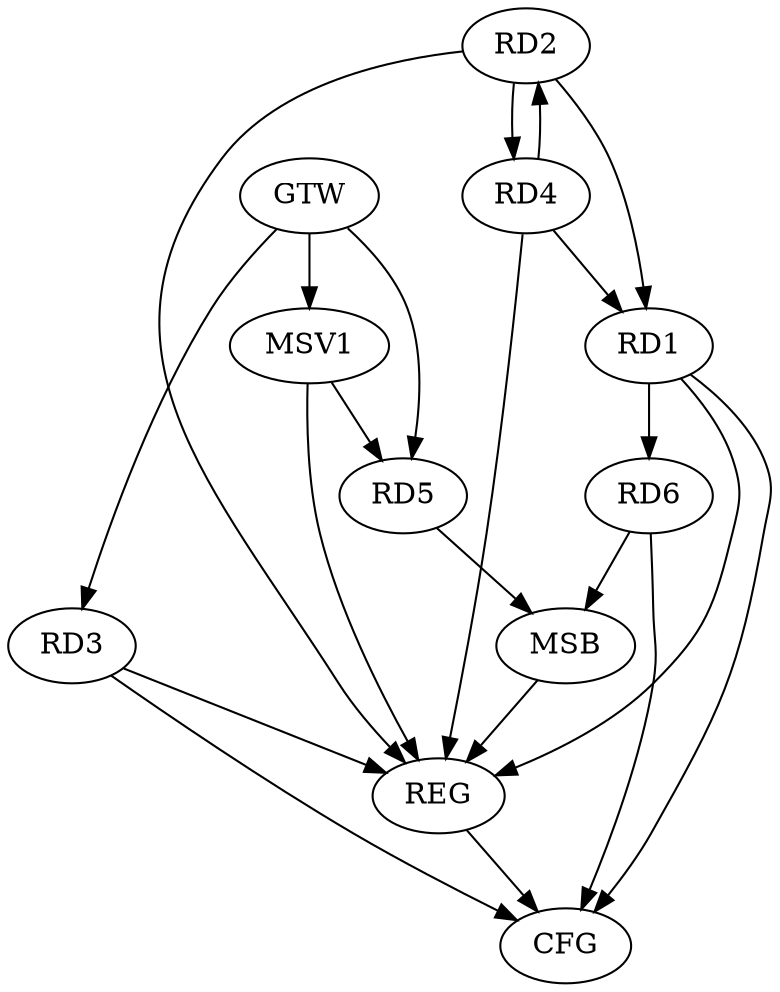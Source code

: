 strict digraph G {
  RD1 [ label="RD1" ];
  RD2 [ label="RD2" ];
  RD3 [ label="RD3" ];
  RD4 [ label="RD4" ];
  RD5 [ label="RD5" ];
  RD6 [ label="RD6" ];
  GTW [ label="GTW" ];
  REG [ label="REG" ];
  MSB [ label="MSB" ];
  CFG [ label="CFG" ];
  MSV1 [ label="MSV1" ];
  RD2 -> RD1;
  RD4 -> RD1;
  RD1 -> RD6;
  RD2 -> RD4;
  RD4 -> RD2;
  GTW -> RD3;
  GTW -> RD5;
  RD1 -> REG;
  RD2 -> REG;
  RD3 -> REG;
  RD4 -> REG;
  RD5 -> MSB;
  MSB -> REG;
  RD6 -> MSB;
  RD3 -> CFG;
  RD1 -> CFG;
  RD6 -> CFG;
  REG -> CFG;
  MSV1 -> RD5;
  GTW -> MSV1;
  MSV1 -> REG;
}

